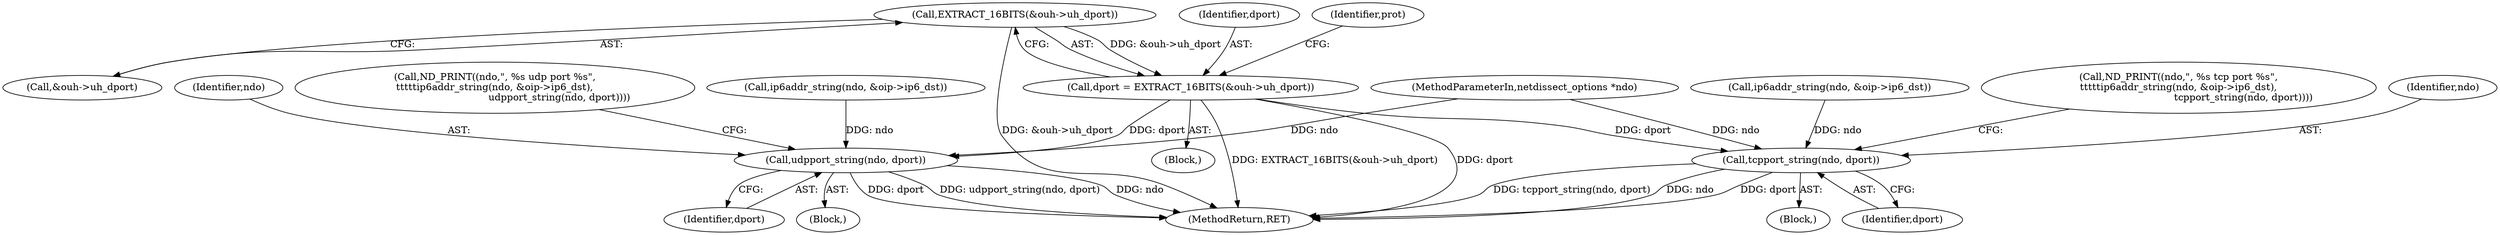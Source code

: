 digraph "0_tcpdump_d7505276842e85bfd067fa21cdb32b8a2dc3c5e4_1@pointer" {
"1000335" [label="(Call,EXTRACT_16BITS(&ouh->uh_dport))"];
"1000333" [label="(Call,dport = EXTRACT_16BITS(&ouh->uh_dport))"];
"1000356" [label="(Call,tcpport_string(ndo, dport))"];
"1000373" [label="(Call,udpport_string(ndo, dport))"];
"1000334" [label="(Identifier,dport)"];
"1000375" [label="(Identifier,dport)"];
"1000336" [label="(Call,&ouh->uh_dport)"];
"1000333" [label="(Call,dport = EXTRACT_16BITS(&ouh->uh_dport))"];
"1000367" [label="(Call,ip6addr_string(ndo, &oip->ip6_dst))"];
"1000373" [label="(Call,udpport_string(ndo, dport))"];
"1000344" [label="(Call,ND_PRINT((ndo,\", %s tcp port %s\",\n\t\t\t\t\tip6addr_string(ndo, &oip->ip6_dst),\n                                          tcpport_string(ndo, dport))))"];
"1000341" [label="(Identifier,prot)"];
"1000283" [label="(Block,)"];
"1000356" [label="(Call,tcpport_string(ndo, dport))"];
"1000349" [label="(Block,)"];
"1000358" [label="(Identifier,dport)"];
"1000106" [label="(MethodParameterIn,netdissect_options *ndo)"];
"1000366" [label="(Block,)"];
"1000374" [label="(Identifier,ndo)"];
"1000361" [label="(Call,ND_PRINT((ndo,\", %s udp port %s\",\n\t\t\t\t\tip6addr_string(ndo, &oip->ip6_dst),\n                                          udpport_string(ndo, dport))))"];
"1000335" [label="(Call,EXTRACT_16BITS(&ouh->uh_dport))"];
"1000357" [label="(Identifier,ndo)"];
"1001018" [label="(MethodReturn,RET)"];
"1000350" [label="(Call,ip6addr_string(ndo, &oip->ip6_dst))"];
"1000335" -> "1000333"  [label="AST: "];
"1000335" -> "1000336"  [label="CFG: "];
"1000336" -> "1000335"  [label="AST: "];
"1000333" -> "1000335"  [label="CFG: "];
"1000335" -> "1001018"  [label="DDG: &ouh->uh_dport"];
"1000335" -> "1000333"  [label="DDG: &ouh->uh_dport"];
"1000333" -> "1000283"  [label="AST: "];
"1000334" -> "1000333"  [label="AST: "];
"1000341" -> "1000333"  [label="CFG: "];
"1000333" -> "1001018"  [label="DDG: dport"];
"1000333" -> "1001018"  [label="DDG: EXTRACT_16BITS(&ouh->uh_dport)"];
"1000333" -> "1000356"  [label="DDG: dport"];
"1000333" -> "1000373"  [label="DDG: dport"];
"1000356" -> "1000349"  [label="AST: "];
"1000356" -> "1000358"  [label="CFG: "];
"1000357" -> "1000356"  [label="AST: "];
"1000358" -> "1000356"  [label="AST: "];
"1000344" -> "1000356"  [label="CFG: "];
"1000356" -> "1001018"  [label="DDG: tcpport_string(ndo, dport)"];
"1000356" -> "1001018"  [label="DDG: ndo"];
"1000356" -> "1001018"  [label="DDG: dport"];
"1000350" -> "1000356"  [label="DDG: ndo"];
"1000106" -> "1000356"  [label="DDG: ndo"];
"1000373" -> "1000366"  [label="AST: "];
"1000373" -> "1000375"  [label="CFG: "];
"1000374" -> "1000373"  [label="AST: "];
"1000375" -> "1000373"  [label="AST: "];
"1000361" -> "1000373"  [label="CFG: "];
"1000373" -> "1001018"  [label="DDG: dport"];
"1000373" -> "1001018"  [label="DDG: udpport_string(ndo, dport)"];
"1000373" -> "1001018"  [label="DDG: ndo"];
"1000367" -> "1000373"  [label="DDG: ndo"];
"1000106" -> "1000373"  [label="DDG: ndo"];
}
